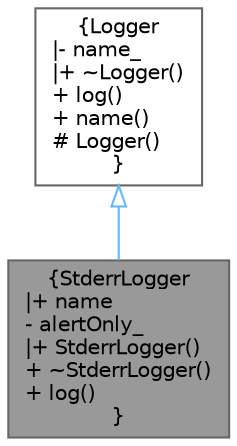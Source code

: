 digraph "StderrLogger"
{
 // INTERACTIVE_SVG=YES
 // LATEX_PDF_SIZE
  bgcolor="transparent";
  edge [fontname=Helvetica,fontsize=10,labelfontname=Helvetica,labelfontsize=10];
  node [fontname=Helvetica,fontsize=10,shape=box,height=0.2,width=0.4];
  Node1 [label="{StderrLogger\n|+ name\l- alertOnly_\l|+ StderrLogger()\l+ ~StderrLogger()\l+ log()\l}",height=0.2,width=0.4,color="gray40", fillcolor="grey60", style="filled", fontcolor="black",tooltip="Stderr Logger."];
  Node2 -> Node1 [dir="back",color="steelblue1",style="solid",arrowtail="onormal"];
  Node2 [label="{Logger\n|- name_\l|+ ~Logger()\l+ log()\l+ name()\l# Logger()\l}",height=0.2,width=0.4,color="gray40", fillcolor="white", style="filled",URL="$classore_1_1data_1_1_logger.html",tooltip="The Base Custom Log Handler class."];
}
